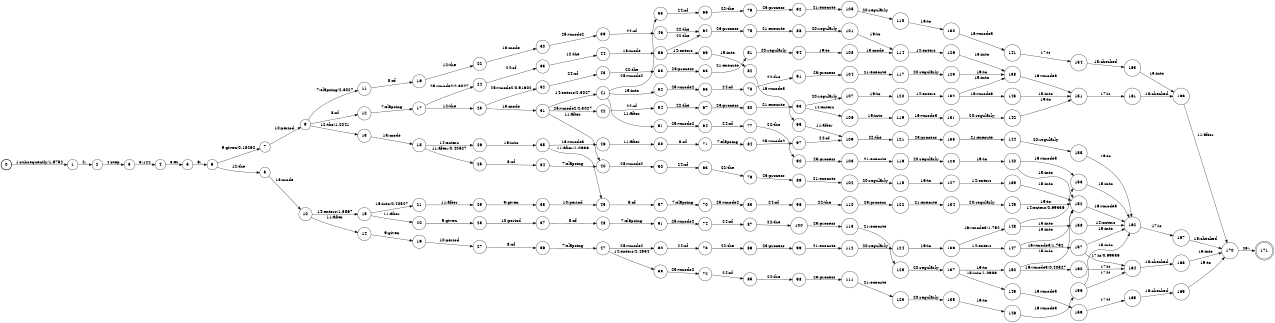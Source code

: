 digraph FST {
rankdir = LR;
size = "8.5,11";
label = "";
center = 1;
orientation = Portrait;
ranksep = "0.4";
nodesep = "0.25";
0 [label = "0", shape = circle, style = bold, fontsize = 14]
	0 -> 1 [label = "1:subsequently/1.5752", fontsize = 14];
1 [label = "1", shape = circle, style = solid, fontsize = 14]
	1 -> 2 [label = "2:,", fontsize = 14];
2 [label = "2", shape = circle, style = solid, fontsize = 14]
	2 -> 3 [label = "4:step", fontsize = 14];
3 [label = "3", shape = circle, style = solid, fontsize = 14]
	3 -> 4 [label = "5:122", fontsize = 14];
4 [label = "4", shape = circle, style = solid, fontsize = 14]
	4 -> 5 [label = "3:at", fontsize = 14];
5 [label = "5", shape = circle, style = solid, fontsize = 14]
	5 -> 6 [label = "6:,", fontsize = 14];
6 [label = "6", shape = circle, style = solid, fontsize = 14]
	6 -> 7 [label = "9:given/0.18262", fontsize = 14];
	6 -> 8 [label = "12:the", fontsize = 14];
7 [label = "7", shape = circle, style = solid, fontsize = 14]
	7 -> 9 [label = "10:period", fontsize = 14];
8 [label = "8", shape = circle, style = solid, fontsize = 14]
	8 -> 10 [label = "13:mode", fontsize = 14];
9 [label = "9", shape = circle, style = solid, fontsize = 14]
	9 -> 11 [label = "7:elapsing/2.3027", fontsize = 14];
	9 -> 12 [label = "8:of", fontsize = 14];
	9 -> 13 [label = "12:the/1.2041", fontsize = 14];
10 [label = "10", shape = circle, style = solid, fontsize = 14]
	10 -> 14 [label = "11:after", fontsize = 14];
	10 -> 15 [label = "14:enters/1.3867", fontsize = 14];
11 [label = "11", shape = circle, style = solid, fontsize = 14]
	11 -> 16 [label = "8:of", fontsize = 14];
12 [label = "12", shape = circle, style = solid, fontsize = 14]
	12 -> 17 [label = "7:elapsing", fontsize = 14];
13 [label = "13", shape = circle, style = solid, fontsize = 14]
	13 -> 18 [label = "13:mode", fontsize = 14];
14 [label = "14", shape = circle, style = solid, fontsize = 14]
	14 -> 19 [label = "9:given", fontsize = 14];
15 [label = "15", shape = circle, style = solid, fontsize = 14]
	15 -> 20 [label = "11:after", fontsize = 14];
	15 -> 21 [label = "15:into/0.40527", fontsize = 14];
16 [label = "16", shape = circle, style = solid, fontsize = 14]
	16 -> 22 [label = "12:the", fontsize = 14];
17 [label = "17", shape = circle, style = solid, fontsize = 14]
	17 -> 23 [label = "12:the", fontsize = 14];
	17 -> 24 [label = "25:vmode2/2.3027", fontsize = 14];
18 [label = "18", shape = circle, style = solid, fontsize = 14]
	18 -> 25 [label = "11:after/0.40527", fontsize = 14];
	18 -> 26 [label = "14:enters", fontsize = 14];
19 [label = "19", shape = circle, style = solid, fontsize = 14]
	19 -> 27 [label = "10:period", fontsize = 14];
20 [label = "20", shape = circle, style = solid, fontsize = 14]
	20 -> 28 [label = "9:given", fontsize = 14];
21 [label = "21", shape = circle, style = solid, fontsize = 14]
	21 -> 29 [label = "11:after", fontsize = 14];
22 [label = "22", shape = circle, style = solid, fontsize = 14]
	22 -> 30 [label = "13:mode", fontsize = 14];
23 [label = "23", shape = circle, style = solid, fontsize = 14]
	23 -> 31 [label = "13:mode", fontsize = 14];
	23 -> 32 [label = "25:vmode2/0.91602", fontsize = 14];
24 [label = "24", shape = circle, style = solid, fontsize = 14]
	24 -> 33 [label = "24:of", fontsize = 14];
25 [label = "25", shape = circle, style = solid, fontsize = 14]
	25 -> 34 [label = "8:of", fontsize = 14];
26 [label = "26", shape = circle, style = solid, fontsize = 14]
	26 -> 35 [label = "15:into", fontsize = 14];
27 [label = "27", shape = circle, style = solid, fontsize = 14]
	27 -> 36 [label = "8:of", fontsize = 14];
28 [label = "28", shape = circle, style = solid, fontsize = 14]
	28 -> 37 [label = "10:period", fontsize = 14];
29 [label = "29", shape = circle, style = solid, fontsize = 14]
	29 -> 38 [label = "9:given", fontsize = 14];
30 [label = "30", shape = circle, style = solid, fontsize = 14]
	30 -> 39 [label = "25:vmode2", fontsize = 14];
31 [label = "31", shape = circle, style = solid, fontsize = 14]
	31 -> 40 [label = "11:after", fontsize = 14];
	31 -> 41 [label = "14:enters/2.3027", fontsize = 14];
	31 -> 42 [label = "25:vmode2/2.3027", fontsize = 14];
32 [label = "32", shape = circle, style = solid, fontsize = 14]
	32 -> 43 [label = "24:of", fontsize = 14];
33 [label = "33", shape = circle, style = solid, fontsize = 14]
	33 -> 44 [label = "12:the", fontsize = 14];
34 [label = "34", shape = circle, style = solid, fontsize = 14]
	34 -> 40 [label = "7:elapsing", fontsize = 14];
35 [label = "35", shape = circle, style = solid, fontsize = 14]
	35 -> 45 [label = "11:after/1.0986", fontsize = 14];
	35 -> 46 [label = "16:vmode3", fontsize = 14];
36 [label = "36", shape = circle, style = solid, fontsize = 14]
	36 -> 47 [label = "7:elapsing", fontsize = 14];
37 [label = "37", shape = circle, style = solid, fontsize = 14]
	37 -> 48 [label = "8:of", fontsize = 14];
38 [label = "38", shape = circle, style = solid, fontsize = 14]
	38 -> 45 [label = "10:period", fontsize = 14];
39 [label = "39", shape = circle, style = solid, fontsize = 14]
	39 -> 49 [label = "24:of", fontsize = 14];
40 [label = "40", shape = circle, style = solid, fontsize = 14]
	40 -> 50 [label = "25:vmode2", fontsize = 14];
41 [label = "41", shape = circle, style = solid, fontsize = 14]
	41 -> 51 [label = "11:after", fontsize = 14];
	41 -> 52 [label = "15:into", fontsize = 14];
	41 -> 53 [label = "25:vmode2", fontsize = 14];
42 [label = "42", shape = circle, style = solid, fontsize = 14]
	42 -> 54 [label = "24:of", fontsize = 14];
43 [label = "43", shape = circle, style = solid, fontsize = 14]
	43 -> 55 [label = "22:the", fontsize = 14];
44 [label = "44", shape = circle, style = solid, fontsize = 14]
	44 -> 56 [label = "13:mode", fontsize = 14];
45 [label = "45", shape = circle, style = solid, fontsize = 14]
	45 -> 57 [label = "8:of", fontsize = 14];
46 [label = "46", shape = circle, style = solid, fontsize = 14]
	46 -> 58 [label = "11:after", fontsize = 14];
47 [label = "47", shape = circle, style = solid, fontsize = 14]
	47 -> 59 [label = "14:enters/2.4854", fontsize = 14];
	47 -> 60 [label = "25:vmode2", fontsize = 14];
48 [label = "48", shape = circle, style = solid, fontsize = 14]
	48 -> 61 [label = "7:elapsing", fontsize = 14];
49 [label = "49", shape = circle, style = solid, fontsize = 14]
	49 -> 62 [label = "22:the", fontsize = 14];
50 [label = "50", shape = circle, style = solid, fontsize = 14]
	50 -> 63 [label = "24:of", fontsize = 14];
51 [label = "51", shape = circle, style = solid, fontsize = 14]
	51 -> 64 [label = "25:vmode2", fontsize = 14];
52 [label = "52", shape = circle, style = solid, fontsize = 14]
	52 -> 65 [label = "25:vmode2", fontsize = 14];
53 [label = "53", shape = circle, style = solid, fontsize = 14]
	53 -> 66 [label = "24:of", fontsize = 14];
54 [label = "54", shape = circle, style = solid, fontsize = 14]
	54 -> 67 [label = "22:the", fontsize = 14];
55 [label = "55", shape = circle, style = solid, fontsize = 14]
	55 -> 68 [label = "23:process", fontsize = 14];
56 [label = "56", shape = circle, style = solid, fontsize = 14]
	56 -> 62 [label = "22:the", fontsize = 14];
	56 -> 69 [label = "14:enters", fontsize = 14];
57 [label = "57", shape = circle, style = solid, fontsize = 14]
	57 -> 70 [label = "7:elapsing", fontsize = 14];
58 [label = "58", shape = circle, style = solid, fontsize = 14]
	58 -> 71 [label = "8:of", fontsize = 14];
59 [label = "59", shape = circle, style = solid, fontsize = 14]
	59 -> 72 [label = "25:vmode2", fontsize = 14];
60 [label = "60", shape = circle, style = solid, fontsize = 14]
	60 -> 73 [label = "24:of", fontsize = 14];
61 [label = "61", shape = circle, style = solid, fontsize = 14]
	61 -> 74 [label = "25:vmode2", fontsize = 14];
62 [label = "62", shape = circle, style = solid, fontsize = 14]
	62 -> 75 [label = "23:process", fontsize = 14];
63 [label = "63", shape = circle, style = solid, fontsize = 14]
	63 -> 76 [label = "22:the", fontsize = 14];
64 [label = "64", shape = circle, style = solid, fontsize = 14]
	64 -> 77 [label = "24:of", fontsize = 14];
65 [label = "65", shape = circle, style = solid, fontsize = 14]
	65 -> 78 [label = "24:of", fontsize = 14];
66 [label = "66", shape = circle, style = solid, fontsize = 14]
	66 -> 79 [label = "22:the", fontsize = 14];
67 [label = "67", shape = circle, style = solid, fontsize = 14]
	67 -> 80 [label = "23:process", fontsize = 14];
68 [label = "68", shape = circle, style = solid, fontsize = 14]
	68 -> 81 [label = "21:execute", fontsize = 14];
69 [label = "69", shape = circle, style = solid, fontsize = 14]
	69 -> 82 [label = "15:into", fontsize = 14];
70 [label = "70", shape = circle, style = solid, fontsize = 14]
	70 -> 83 [label = "25:vmode2", fontsize = 14];
71 [label = "71", shape = circle, style = solid, fontsize = 14]
	71 -> 84 [label = "7:elapsing", fontsize = 14];
72 [label = "72", shape = circle, style = solid, fontsize = 14]
	72 -> 85 [label = "24:of", fontsize = 14];
73 [label = "73", shape = circle, style = solid, fontsize = 14]
	73 -> 86 [label = "22:the", fontsize = 14];
74 [label = "74", shape = circle, style = solid, fontsize = 14]
	74 -> 87 [label = "24:of", fontsize = 14];
75 [label = "75", shape = circle, style = solid, fontsize = 14]
	75 -> 88 [label = "21:execute", fontsize = 14];
76 [label = "76", shape = circle, style = solid, fontsize = 14]
	76 -> 89 [label = "23:process", fontsize = 14];
77 [label = "77", shape = circle, style = solid, fontsize = 14]
	77 -> 90 [label = "22:the", fontsize = 14];
78 [label = "78", shape = circle, style = solid, fontsize = 14]
	78 -> 91 [label = "22:the", fontsize = 14];
79 [label = "79", shape = circle, style = solid, fontsize = 14]
	79 -> 92 [label = "23:process", fontsize = 14];
80 [label = "80", shape = circle, style = solid, fontsize = 14]
	80 -> 93 [label = "21:execute", fontsize = 14];
81 [label = "81", shape = circle, style = solid, fontsize = 14]
	81 -> 94 [label = "20:regularly", fontsize = 14];
82 [label = "82", shape = circle, style = solid, fontsize = 14]
	82 -> 95 [label = "16:vmode3", fontsize = 14];
83 [label = "83", shape = circle, style = solid, fontsize = 14]
	83 -> 96 [label = "24:of", fontsize = 14];
84 [label = "84", shape = circle, style = solid, fontsize = 14]
	84 -> 97 [label = "25:vmode2", fontsize = 14];
85 [label = "85", shape = circle, style = solid, fontsize = 14]
	85 -> 98 [label = "22:the", fontsize = 14];
86 [label = "86", shape = circle, style = solid, fontsize = 14]
	86 -> 99 [label = "23:process", fontsize = 14];
87 [label = "87", shape = circle, style = solid, fontsize = 14]
	87 -> 100 [label = "22:the", fontsize = 14];
88 [label = "88", shape = circle, style = solid, fontsize = 14]
	88 -> 101 [label = "20:regularly", fontsize = 14];
89 [label = "89", shape = circle, style = solid, fontsize = 14]
	89 -> 102 [label = "21:execute", fontsize = 14];
90 [label = "90", shape = circle, style = solid, fontsize = 14]
	90 -> 103 [label = "23:process", fontsize = 14];
91 [label = "91", shape = circle, style = solid, fontsize = 14]
	91 -> 104 [label = "23:process", fontsize = 14];
92 [label = "92", shape = circle, style = solid, fontsize = 14]
	92 -> 105 [label = "21:execute", fontsize = 14];
93 [label = "93", shape = circle, style = solid, fontsize = 14]
	93 -> 106 [label = "14:enters", fontsize = 14];
	93 -> 107 [label = "20:regularly", fontsize = 14];
94 [label = "94", shape = circle, style = solid, fontsize = 14]
	94 -> 108 [label = "19:to", fontsize = 14];
95 [label = "95", shape = circle, style = solid, fontsize = 14]
	95 -> 109 [label = "11:after", fontsize = 14];
96 [label = "96", shape = circle, style = solid, fontsize = 14]
	96 -> 110 [label = "22:the", fontsize = 14];
97 [label = "97", shape = circle, style = solid, fontsize = 14]
	97 -> 109 [label = "24:of", fontsize = 14];
98 [label = "98", shape = circle, style = solid, fontsize = 14]
	98 -> 111 [label = "23:process", fontsize = 14];
99 [label = "99", shape = circle, style = solid, fontsize = 14]
	99 -> 112 [label = "21:execute", fontsize = 14];
100 [label = "100", shape = circle, style = solid, fontsize = 14]
	100 -> 113 [label = "23:process", fontsize = 14];
101 [label = "101", shape = circle, style = solid, fontsize = 14]
	101 -> 114 [label = "19:to", fontsize = 14];
102 [label = "102", shape = circle, style = solid, fontsize = 14]
	102 -> 115 [label = "20:regularly", fontsize = 14];
103 [label = "103", shape = circle, style = solid, fontsize = 14]
	103 -> 116 [label = "21:execute", fontsize = 14];
104 [label = "104", shape = circle, style = solid, fontsize = 14]
	104 -> 117 [label = "21:execute", fontsize = 14];
105 [label = "105", shape = circle, style = solid, fontsize = 14]
	105 -> 118 [label = "20:regularly", fontsize = 14];
106 [label = "106", shape = circle, style = solid, fontsize = 14]
	106 -> 119 [label = "15:into", fontsize = 14];
107 [label = "107", shape = circle, style = solid, fontsize = 14]
	107 -> 120 [label = "19:to", fontsize = 14];
108 [label = "108", shape = circle, style = solid, fontsize = 14]
	108 -> 114 [label = "13:mode", fontsize = 14];
109 [label = "109", shape = circle, style = solid, fontsize = 14]
	109 -> 121 [label = "22:the", fontsize = 14];
110 [label = "110", shape = circle, style = solid, fontsize = 14]
	110 -> 122 [label = "23:process", fontsize = 14];
111 [label = "111", shape = circle, style = solid, fontsize = 14]
	111 -> 123 [label = "21:execute", fontsize = 14];
112 [label = "112", shape = circle, style = solid, fontsize = 14]
	112 -> 124 [label = "20:regularly", fontsize = 14];
113 [label = "113", shape = circle, style = solid, fontsize = 14]
	113 -> 125 [label = "21:execute", fontsize = 14];
114 [label = "114", shape = circle, style = solid, fontsize = 14]
	114 -> 126 [label = "14:enters", fontsize = 14];
115 [label = "115", shape = circle, style = solid, fontsize = 14]
	115 -> 127 [label = "19:to", fontsize = 14];
116 [label = "116", shape = circle, style = solid, fontsize = 14]
	116 -> 128 [label = "20:regularly", fontsize = 14];
117 [label = "117", shape = circle, style = solid, fontsize = 14]
	117 -> 129 [label = "20:regularly", fontsize = 14];
118 [label = "118", shape = circle, style = solid, fontsize = 14]
	118 -> 130 [label = "19:to", fontsize = 14];
119 [label = "119", shape = circle, style = solid, fontsize = 14]
	119 -> 131 [label = "16:vmode3", fontsize = 14];
120 [label = "120", shape = circle, style = solid, fontsize = 14]
	120 -> 132 [label = "14:enters", fontsize = 14];
121 [label = "121", shape = circle, style = solid, fontsize = 14]
	121 -> 133 [label = "23:process", fontsize = 14];
122 [label = "122", shape = circle, style = solid, fontsize = 14]
	122 -> 134 [label = "21:execute", fontsize = 14];
123 [label = "123", shape = circle, style = solid, fontsize = 14]
	123 -> 135 [label = "20:regularly", fontsize = 14];
124 [label = "124", shape = circle, style = solid, fontsize = 14]
	124 -> 136 [label = "19:to", fontsize = 14];
125 [label = "125", shape = circle, style = solid, fontsize = 14]
	125 -> 137 [label = "20:regularly", fontsize = 14];
126 [label = "126", shape = circle, style = solid, fontsize = 14]
	126 -> 138 [label = "15:into", fontsize = 14];
127 [label = "127", shape = circle, style = solid, fontsize = 14]
	127 -> 139 [label = "14:enters", fontsize = 14];
128 [label = "128", shape = circle, style = solid, fontsize = 14]
	128 -> 140 [label = "19:to", fontsize = 14];
129 [label = "129", shape = circle, style = solid, fontsize = 14]
	129 -> 138 [label = "19:to", fontsize = 14];
130 [label = "130", shape = circle, style = solid, fontsize = 14]
	130 -> 141 [label = "16:vmode3", fontsize = 14];
131 [label = "131", shape = circle, style = solid, fontsize = 14]
	131 -> 142 [label = "20:regularly", fontsize = 14];
132 [label = "132", shape = circle, style = solid, fontsize = 14]
	132 -> 138 [label = "15:into", fontsize = 14];
	132 -> 143 [label = "16:vmode3", fontsize = 14];
133 [label = "133", shape = circle, style = solid, fontsize = 14]
	133 -> 144 [label = "21:execute", fontsize = 14];
134 [label = "134", shape = circle, style = solid, fontsize = 14]
	134 -> 145 [label = "20:regularly", fontsize = 14];
135 [label = "135", shape = circle, style = solid, fontsize = 14]
	135 -> 146 [label = "19:to", fontsize = 14];
136 [label = "136", shape = circle, style = solid, fontsize = 14]
	136 -> 147 [label = "14:enters", fontsize = 14];
	136 -> 148 [label = "16:vmode3/1.792", fontsize = 14];
137 [label = "137", shape = circle, style = solid, fontsize = 14]
	137 -> 149 [label = "15:into/1.0986", fontsize = 14];
	137 -> 150 [label = "19:to", fontsize = 14];
138 [label = "138", shape = circle, style = solid, fontsize = 14]
	138 -> 151 [label = "16:vmode3", fontsize = 14];
139 [label = "139", shape = circle, style = solid, fontsize = 14]
	139 -> 152 [label = "15:into", fontsize = 14];
140 [label = "140", shape = circle, style = solid, fontsize = 14]
	140 -> 152 [label = "15:into", fontsize = 14];
	140 -> 153 [label = "16:vmode3", fontsize = 14];
141 [label = "141", shape = circle, style = solid, fontsize = 14]
	141 -> 154 [label = "17:is", fontsize = 14];
142 [label = "142", shape = circle, style = solid, fontsize = 14]
	142 -> 151 [label = "19:to", fontsize = 14];
143 [label = "143", shape = circle, style = solid, fontsize = 14]
	143 -> 151 [label = "15:into", fontsize = 14];
144 [label = "144", shape = circle, style = solid, fontsize = 14]
	144 -> 155 [label = "20:regularly", fontsize = 14];
145 [label = "145", shape = circle, style = solid, fontsize = 14]
	145 -> 152 [label = "19:to", fontsize = 14];
146 [label = "146", shape = circle, style = solid, fontsize = 14]
	146 -> 156 [label = "16:vmode3", fontsize = 14];
147 [label = "147", shape = circle, style = solid, fontsize = 14]
	147 -> 152 [label = "15:into", fontsize = 14];
	147 -> 157 [label = "16:vmode3/1.792", fontsize = 14];
148 [label = "148", shape = circle, style = solid, fontsize = 14]
	148 -> 153 [label = "14:enters/0.69336", fontsize = 14];
	148 -> 158 [label = "15:into", fontsize = 14];
149 [label = "149", shape = circle, style = solid, fontsize = 14]
	149 -> 159 [label = "16:vmode3", fontsize = 14];
150 [label = "150", shape = circle, style = solid, fontsize = 14]
	150 -> 152 [label = "15:into", fontsize = 14];
	150 -> 160 [label = "16:vmode3/0.40527", fontsize = 14];
151 [label = "151", shape = circle, style = solid, fontsize = 14]
	151 -> 161 [label = "17:is", fontsize = 14];
152 [label = "152", shape = circle, style = solid, fontsize = 14]
	152 -> 162 [label = "16:vmode3", fontsize = 14];
153 [label = "153", shape = circle, style = solid, fontsize = 14]
	153 -> 162 [label = "15:into", fontsize = 14];
154 [label = "154", shape = circle, style = solid, fontsize = 14]
	154 -> 163 [label = "18:checked", fontsize = 14];
155 [label = "155", shape = circle, style = solid, fontsize = 14]
	155 -> 162 [label = "19:to", fontsize = 14];
156 [label = "156", shape = circle, style = solid, fontsize = 14]
	156 -> 162 [label = "15:into", fontsize = 14];
	156 -> 164 [label = "17:is", fontsize = 14];
157 [label = "157", shape = circle, style = solid, fontsize = 14]
	157 -> 162 [label = "15:into", fontsize = 14];
	157 -> 164 [label = "17:is/0.69336", fontsize = 14];
158 [label = "158", shape = circle, style = solid, fontsize = 14]
	158 -> 162 [label = "14:enters", fontsize = 14];
159 [label = "159", shape = circle, style = solid, fontsize = 14]
	159 -> 165 [label = "17:is", fontsize = 14];
160 [label = "160", shape = circle, style = solid, fontsize = 14]
	160 -> 164 [label = "17:is", fontsize = 14];
161 [label = "161", shape = circle, style = solid, fontsize = 14]
	161 -> 166 [label = "18:checked", fontsize = 14];
162 [label = "162", shape = circle, style = solid, fontsize = 14]
	162 -> 167 [label = "17:is", fontsize = 14];
163 [label = "163", shape = circle, style = solid, fontsize = 14]
	163 -> 166 [label = "15:into", fontsize = 14];
164 [label = "164", shape = circle, style = solid, fontsize = 14]
	164 -> 168 [label = "18:checked", fontsize = 14];
165 [label = "165", shape = circle, style = solid, fontsize = 14]
	165 -> 169 [label = "18:checked", fontsize = 14];
166 [label = "166", shape = circle, style = solid, fontsize = 14]
	166 -> 170 [label = "11:after", fontsize = 14];
167 [label = "167", shape = circle, style = solid, fontsize = 14]
	167 -> 170 [label = "18:checked", fontsize = 14];
168 [label = "168", shape = circle, style = solid, fontsize = 14]
	168 -> 170 [label = "15:into", fontsize = 14];
169 [label = "169", shape = circle, style = solid, fontsize = 14]
	169 -> 170 [label = "19:to", fontsize = 14];
170 [label = "170", shape = circle, style = solid, fontsize = 14]
	170 -> 171 [label = "26:.", fontsize = 14];
171 [label = "171", shape = doublecircle, style = solid, fontsize = 14]
}
